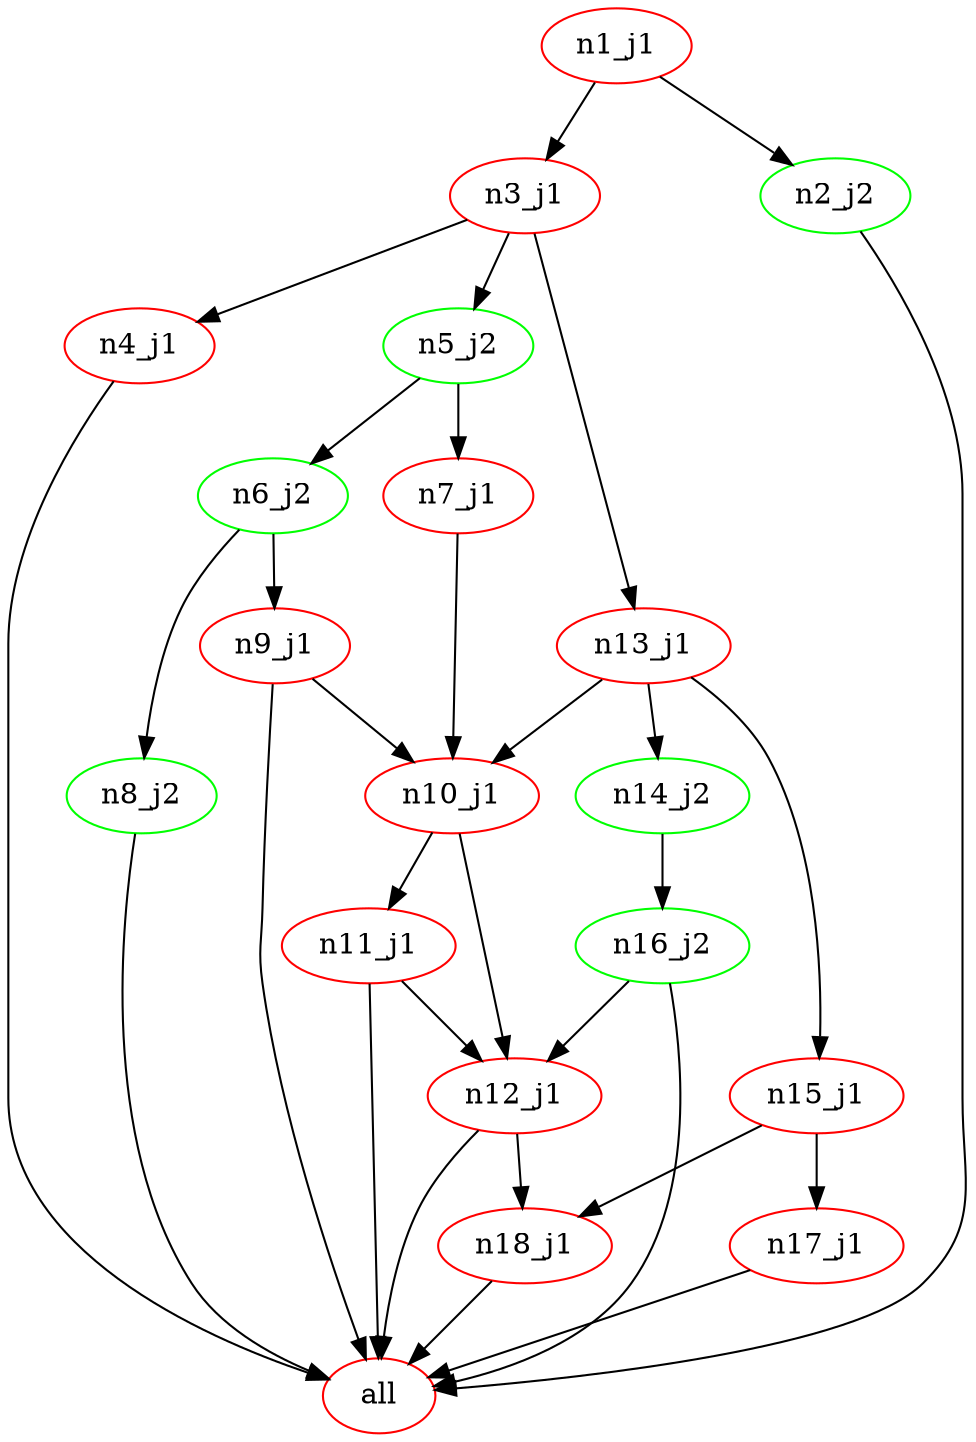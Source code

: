 digraph G {
n2[label="all", color="red"];
n5[label="n1_j1", color="red"];
n12[label="n10_j1", color="red"];
n11[label="n11_j1", color="red"];
n15[label="n12_j1", color="red"];
n14[label="n13_j1", color="red"];
n17[label="n14_j2", color="green"];
n19[label="n15_j1", color="red"];
n16[label="n16_j2", color="green"];
n18[label="n17_j1", color="red"];
n20[label="n18_j1", color="red"];
n6[label="n2_j2", color="green"];
n4[label="n3_j1", color="red"];
n3[label="n4_j1", color="red"];
n9[label="n5_j2", color="green"];
n8[label="n6_j2", color="green"];
n13[label="n7_j1", color="red"];
n7[label="n8_j2", color="green"];
n10[label="n9_j1", color="red"];
n11 -> n2 ; 
n15 -> n2 ; 
n16 -> n2 ; 
n18 -> n2 ; 
n20 -> n2 ; 
n6 -> n2 ; 
n3 -> n2 ; 
n7 -> n2 ; 
n10 -> n2 ; 
n14 -> n12 ; 
n13 -> n12 ; 
n10 -> n12 ; 
n12 -> n11 ; 
n12 -> n15 ; 
n11 -> n15 ; 
n16 -> n15 ; 
n4 -> n14 ; 
n14 -> n17 ; 
n14 -> n19 ; 
n17 -> n16 ; 
n19 -> n18 ; 
n15 -> n20 ; 
n19 -> n20 ; 
n5 -> n6 ; 
n5 -> n4 ; 
n4 -> n3 ; 
n4 -> n9 ; 
n9 -> n8 ; 
n9 -> n13 ; 
n8 -> n7 ; 
n8 -> n10 ; 
}
